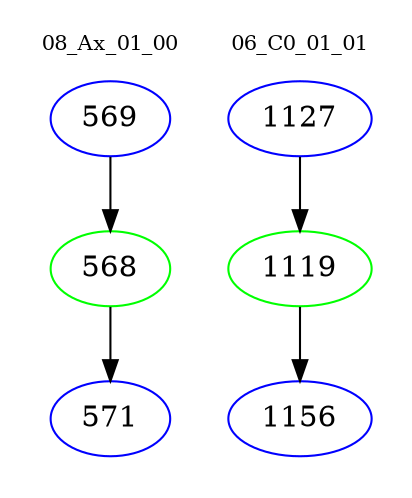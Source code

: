 digraph{
subgraph cluster_0 {
color = white
label = "08_Ax_01_00";
fontsize=10;
T0_569 [label="569", color="blue"]
T0_569 -> T0_568 [color="black"]
T0_568 [label="568", color="green"]
T0_568 -> T0_571 [color="black"]
T0_571 [label="571", color="blue"]
}
subgraph cluster_1 {
color = white
label = "06_C0_01_01";
fontsize=10;
T1_1127 [label="1127", color="blue"]
T1_1127 -> T1_1119 [color="black"]
T1_1119 [label="1119", color="green"]
T1_1119 -> T1_1156 [color="black"]
T1_1156 [label="1156", color="blue"]
}
}
